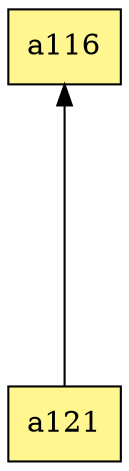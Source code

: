 digraph G {
rankdir=BT;ranksep="2.0";
"a121" [shape=record,fillcolor=khaki1,style=filled,label="{a121}"];
"a116" [shape=record,fillcolor=khaki1,style=filled,label="{a116}"];
"a121" -> "a116"
}